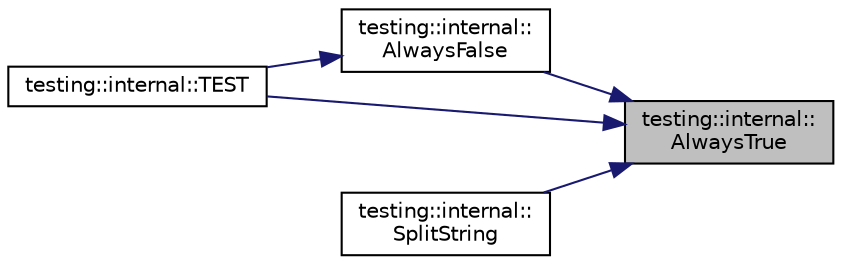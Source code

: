 digraph "testing::internal::AlwaysTrue"
{
 // LATEX_PDF_SIZE
  bgcolor="transparent";
  edge [fontname="Helvetica",fontsize="10",labelfontname="Helvetica",labelfontsize="10"];
  node [fontname="Helvetica",fontsize="10",shape=record];
  rankdir="RL";
  Node1 [label="testing::internal::\lAlwaysTrue",height=0.2,width=0.4,color="black", fillcolor="grey75", style="filled", fontcolor="black",tooltip=" "];
  Node1 -> Node2 [dir="back",color="midnightblue",fontsize="10",style="solid",fontname="Helvetica"];
  Node2 [label="testing::internal::\lAlwaysFalse",height=0.2,width=0.4,color="black",URL="$namespacetesting_1_1internal.html#a4b24c851ab13569b1b15b3d259b60d2e",tooltip=" "];
  Node2 -> Node3 [dir="back",color="midnightblue",fontsize="10",style="solid",fontname="Helvetica"];
  Node3 [label="testing::internal::TEST",height=0.2,width=0.4,color="black",URL="$namespacetesting_1_1internal.html#a26d00130a017a66d0d60dc5a02a13d25",tooltip=" "];
  Node1 -> Node4 [dir="back",color="midnightblue",fontsize="10",style="solid",fontname="Helvetica"];
  Node4 [label="testing::internal::\lSplitString",height=0.2,width=0.4,color="black",URL="$namespacetesting_1_1internal.html#abe96bddcee27b4b69ce2b76cde6855a3",tooltip=" "];
  Node1 -> Node3 [dir="back",color="midnightblue",fontsize="10",style="solid",fontname="Helvetica"];
}
